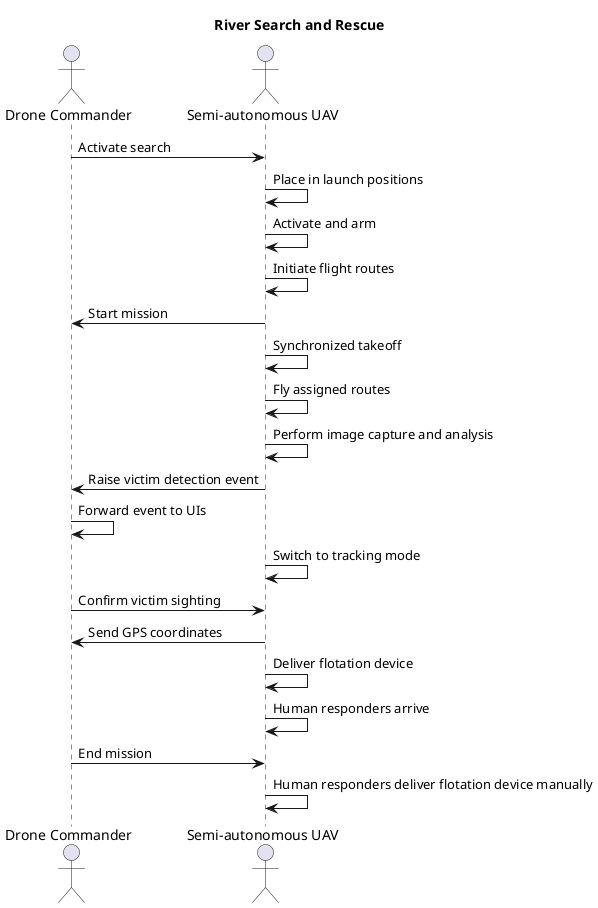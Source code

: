 @startuml
title "River Search and Rescue"

actor "Drone Commander" as DC
actor "Semi-autonomous UAV" as UAV

DC -> UAV: Activate search
UAV -> UAV: Place in launch positions
UAV -> UAV: Activate and arm
UAV -> UAV: Initiate flight routes
UAV -> DC: Start mission
UAV -> UAV: Synchronized takeoff
UAV -> UAV: Fly assigned routes
UAV -> UAV: Perform image capture and analysis
UAV -> DC: Raise victim detection event
DC -> DC: Forward event to UIs
UAV -> UAV: Switch to tracking mode
DC -> UAV: Confirm victim sighting
UAV -> DC: Send GPS coordinates
UAV -> UAV: Deliver flotation device
UAV -> UAV: Human responders arrive
DC -> UAV: End mission
UAV -> UAV: Human responders deliver flotation device manually

@enduml
